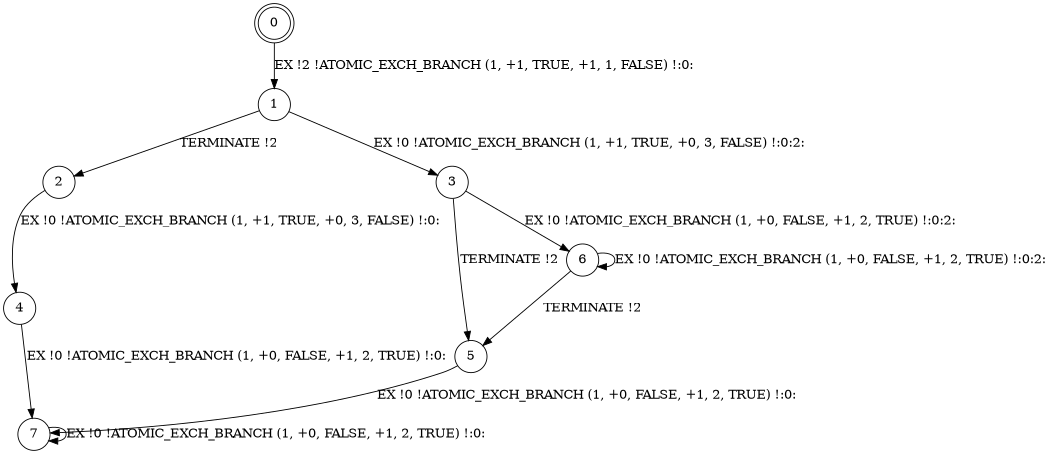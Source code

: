 digraph BCG {
size = "7, 10.5";
center = TRUE;
node [shape = circle];
0 [peripheries = 2];
0 -> 1 [label = "EX !2 !ATOMIC_EXCH_BRANCH (1, +1, TRUE, +1, 1, FALSE) !:0:"];
1 -> 2 [label = "TERMINATE !2"];
1 -> 3 [label = "EX !0 !ATOMIC_EXCH_BRANCH (1, +1, TRUE, +0, 3, FALSE) !:0:2:"];
2 -> 4 [label = "EX !0 !ATOMIC_EXCH_BRANCH (1, +1, TRUE, +0, 3, FALSE) !:0:"];
3 -> 5 [label = "TERMINATE !2"];
3 -> 6 [label = "EX !0 !ATOMIC_EXCH_BRANCH (1, +0, FALSE, +1, 2, TRUE) !:0:2:"];
4 -> 7 [label = "EX !0 !ATOMIC_EXCH_BRANCH (1, +0, FALSE, +1, 2, TRUE) !:0:"];
5 -> 7 [label = "EX !0 !ATOMIC_EXCH_BRANCH (1, +0, FALSE, +1, 2, TRUE) !:0:"];
6 -> 5 [label = "TERMINATE !2"];
6 -> 6 [label = "EX !0 !ATOMIC_EXCH_BRANCH (1, +0, FALSE, +1, 2, TRUE) !:0:2:"];
7 -> 7 [label = "EX !0 !ATOMIC_EXCH_BRANCH (1, +0, FALSE, +1, 2, TRUE) !:0:"];
}
